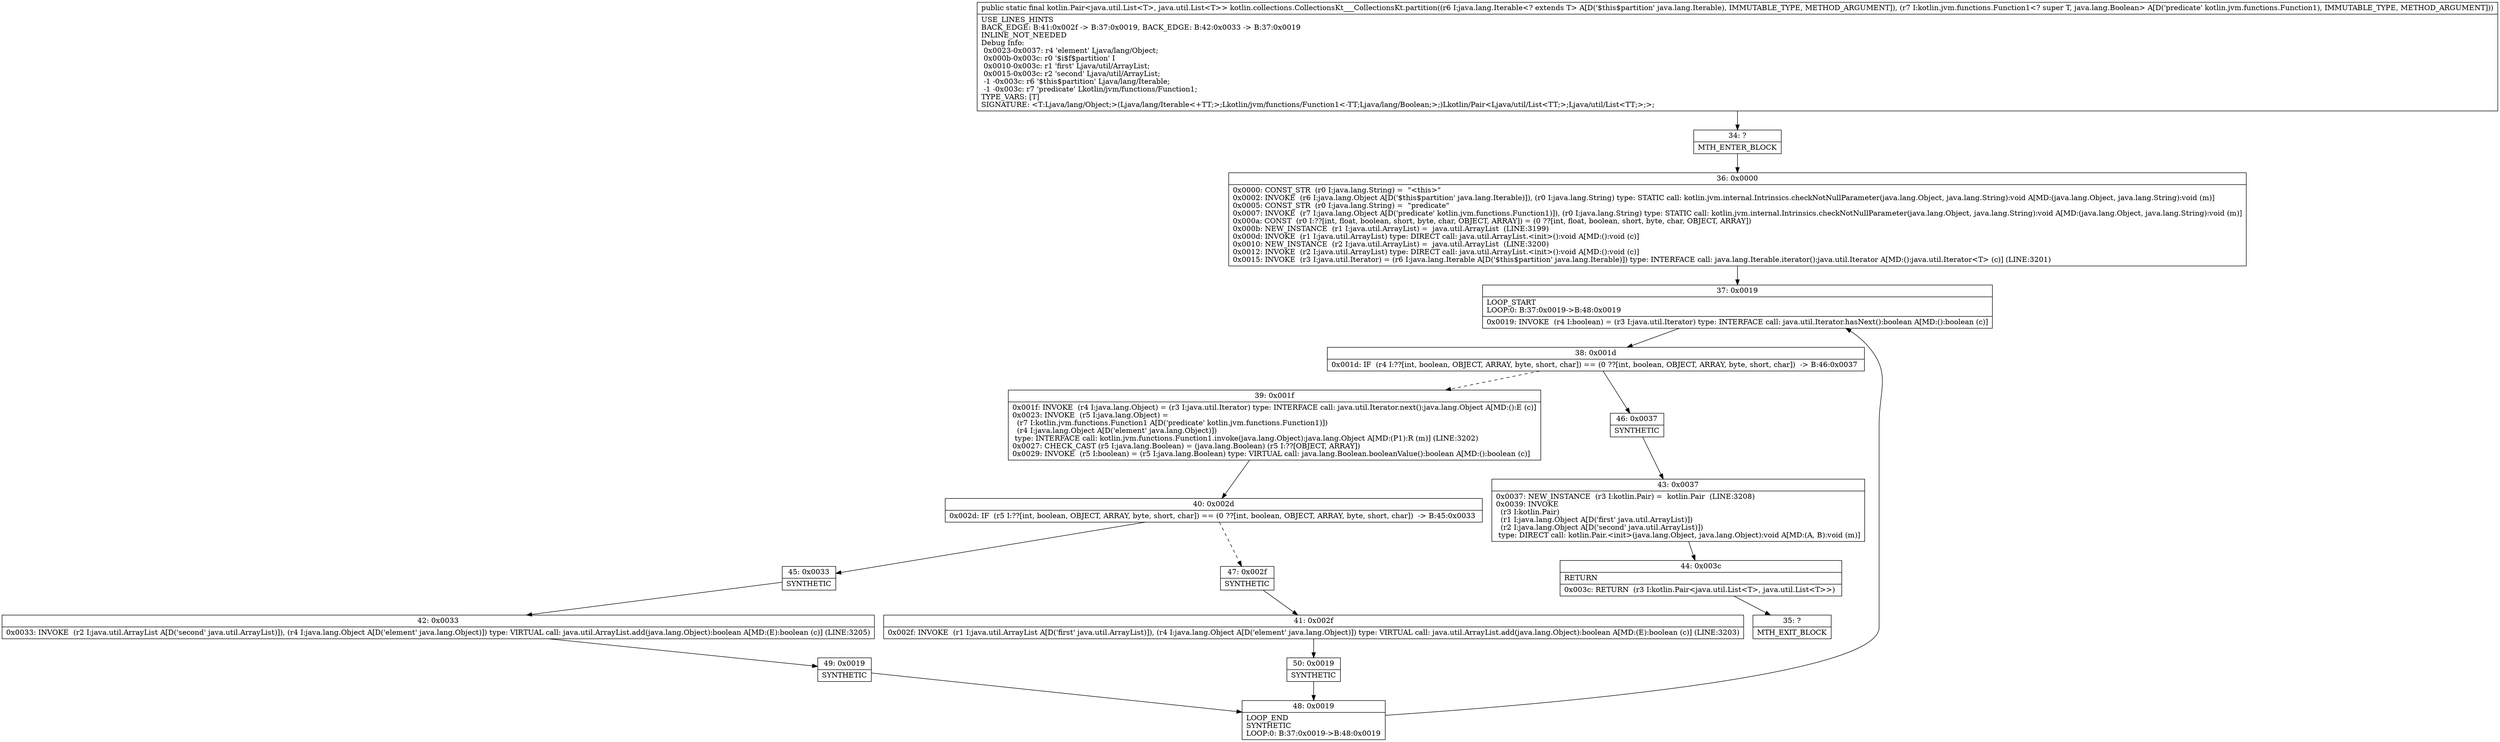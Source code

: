 digraph "CFG forkotlin.collections.CollectionsKt___CollectionsKt.partition(Ljava\/lang\/Iterable;Lkotlin\/jvm\/functions\/Function1;)Lkotlin\/Pair;" {
Node_34 [shape=record,label="{34\:\ ?|MTH_ENTER_BLOCK\l}"];
Node_36 [shape=record,label="{36\:\ 0x0000|0x0000: CONST_STR  (r0 I:java.lang.String) =  \"\<this\>\" \l0x0002: INVOKE  (r6 I:java.lang.Object A[D('$this$partition' java.lang.Iterable)]), (r0 I:java.lang.String) type: STATIC call: kotlin.jvm.internal.Intrinsics.checkNotNullParameter(java.lang.Object, java.lang.String):void A[MD:(java.lang.Object, java.lang.String):void (m)]\l0x0005: CONST_STR  (r0 I:java.lang.String) =  \"predicate\" \l0x0007: INVOKE  (r7 I:java.lang.Object A[D('predicate' kotlin.jvm.functions.Function1)]), (r0 I:java.lang.String) type: STATIC call: kotlin.jvm.internal.Intrinsics.checkNotNullParameter(java.lang.Object, java.lang.String):void A[MD:(java.lang.Object, java.lang.String):void (m)]\l0x000a: CONST  (r0 I:??[int, float, boolean, short, byte, char, OBJECT, ARRAY]) = (0 ??[int, float, boolean, short, byte, char, OBJECT, ARRAY]) \l0x000b: NEW_INSTANCE  (r1 I:java.util.ArrayList) =  java.util.ArrayList  (LINE:3199)\l0x000d: INVOKE  (r1 I:java.util.ArrayList) type: DIRECT call: java.util.ArrayList.\<init\>():void A[MD:():void (c)]\l0x0010: NEW_INSTANCE  (r2 I:java.util.ArrayList) =  java.util.ArrayList  (LINE:3200)\l0x0012: INVOKE  (r2 I:java.util.ArrayList) type: DIRECT call: java.util.ArrayList.\<init\>():void A[MD:():void (c)]\l0x0015: INVOKE  (r3 I:java.util.Iterator) = (r6 I:java.lang.Iterable A[D('$this$partition' java.lang.Iterable)]) type: INTERFACE call: java.lang.Iterable.iterator():java.util.Iterator A[MD:():java.util.Iterator\<T\> (c)] (LINE:3201)\l}"];
Node_37 [shape=record,label="{37\:\ 0x0019|LOOP_START\lLOOP:0: B:37:0x0019\-\>B:48:0x0019\l|0x0019: INVOKE  (r4 I:boolean) = (r3 I:java.util.Iterator) type: INTERFACE call: java.util.Iterator.hasNext():boolean A[MD:():boolean (c)]\l}"];
Node_38 [shape=record,label="{38\:\ 0x001d|0x001d: IF  (r4 I:??[int, boolean, OBJECT, ARRAY, byte, short, char]) == (0 ??[int, boolean, OBJECT, ARRAY, byte, short, char])  \-\> B:46:0x0037 \l}"];
Node_39 [shape=record,label="{39\:\ 0x001f|0x001f: INVOKE  (r4 I:java.lang.Object) = (r3 I:java.util.Iterator) type: INTERFACE call: java.util.Iterator.next():java.lang.Object A[MD:():E (c)]\l0x0023: INVOKE  (r5 I:java.lang.Object) = \l  (r7 I:kotlin.jvm.functions.Function1 A[D('predicate' kotlin.jvm.functions.Function1)])\l  (r4 I:java.lang.Object A[D('element' java.lang.Object)])\l type: INTERFACE call: kotlin.jvm.functions.Function1.invoke(java.lang.Object):java.lang.Object A[MD:(P1):R (m)] (LINE:3202)\l0x0027: CHECK_CAST (r5 I:java.lang.Boolean) = (java.lang.Boolean) (r5 I:??[OBJECT, ARRAY]) \l0x0029: INVOKE  (r5 I:boolean) = (r5 I:java.lang.Boolean) type: VIRTUAL call: java.lang.Boolean.booleanValue():boolean A[MD:():boolean (c)]\l}"];
Node_40 [shape=record,label="{40\:\ 0x002d|0x002d: IF  (r5 I:??[int, boolean, OBJECT, ARRAY, byte, short, char]) == (0 ??[int, boolean, OBJECT, ARRAY, byte, short, char])  \-\> B:45:0x0033 \l}"];
Node_45 [shape=record,label="{45\:\ 0x0033|SYNTHETIC\l}"];
Node_42 [shape=record,label="{42\:\ 0x0033|0x0033: INVOKE  (r2 I:java.util.ArrayList A[D('second' java.util.ArrayList)]), (r4 I:java.lang.Object A[D('element' java.lang.Object)]) type: VIRTUAL call: java.util.ArrayList.add(java.lang.Object):boolean A[MD:(E):boolean (c)] (LINE:3205)\l}"];
Node_49 [shape=record,label="{49\:\ 0x0019|SYNTHETIC\l}"];
Node_48 [shape=record,label="{48\:\ 0x0019|LOOP_END\lSYNTHETIC\lLOOP:0: B:37:0x0019\-\>B:48:0x0019\l}"];
Node_47 [shape=record,label="{47\:\ 0x002f|SYNTHETIC\l}"];
Node_41 [shape=record,label="{41\:\ 0x002f|0x002f: INVOKE  (r1 I:java.util.ArrayList A[D('first' java.util.ArrayList)]), (r4 I:java.lang.Object A[D('element' java.lang.Object)]) type: VIRTUAL call: java.util.ArrayList.add(java.lang.Object):boolean A[MD:(E):boolean (c)] (LINE:3203)\l}"];
Node_50 [shape=record,label="{50\:\ 0x0019|SYNTHETIC\l}"];
Node_46 [shape=record,label="{46\:\ 0x0037|SYNTHETIC\l}"];
Node_43 [shape=record,label="{43\:\ 0x0037|0x0037: NEW_INSTANCE  (r3 I:kotlin.Pair) =  kotlin.Pair  (LINE:3208)\l0x0039: INVOKE  \l  (r3 I:kotlin.Pair)\l  (r1 I:java.lang.Object A[D('first' java.util.ArrayList)])\l  (r2 I:java.lang.Object A[D('second' java.util.ArrayList)])\l type: DIRECT call: kotlin.Pair.\<init\>(java.lang.Object, java.lang.Object):void A[MD:(A, B):void (m)]\l}"];
Node_44 [shape=record,label="{44\:\ 0x003c|RETURN\l|0x003c: RETURN  (r3 I:kotlin.Pair\<java.util.List\<T\>, java.util.List\<T\>\>) \l}"];
Node_35 [shape=record,label="{35\:\ ?|MTH_EXIT_BLOCK\l}"];
MethodNode[shape=record,label="{public static final kotlin.Pair\<java.util.List\<T\>, java.util.List\<T\>\> kotlin.collections.CollectionsKt___CollectionsKt.partition((r6 I:java.lang.Iterable\<? extends T\> A[D('$this$partition' java.lang.Iterable), IMMUTABLE_TYPE, METHOD_ARGUMENT]), (r7 I:kotlin.jvm.functions.Function1\<? super T, java.lang.Boolean\> A[D('predicate' kotlin.jvm.functions.Function1), IMMUTABLE_TYPE, METHOD_ARGUMENT]))  | USE_LINES_HINTS\lBACK_EDGE: B:41:0x002f \-\> B:37:0x0019, BACK_EDGE: B:42:0x0033 \-\> B:37:0x0019\lINLINE_NOT_NEEDED\lDebug Info:\l  0x0023\-0x0037: r4 'element' Ljava\/lang\/Object;\l  0x000b\-0x003c: r0 '$i$f$partition' I\l  0x0010\-0x003c: r1 'first' Ljava\/util\/ArrayList;\l  0x0015\-0x003c: r2 'second' Ljava\/util\/ArrayList;\l  \-1 \-0x003c: r6 '$this$partition' Ljava\/lang\/Iterable;\l  \-1 \-0x003c: r7 'predicate' Lkotlin\/jvm\/functions\/Function1;\lTYPE_VARS: [T]\lSIGNATURE: \<T:Ljava\/lang\/Object;\>(Ljava\/lang\/Iterable\<+TT;\>;Lkotlin\/jvm\/functions\/Function1\<\-TT;Ljava\/lang\/Boolean;\>;)Lkotlin\/Pair\<Ljava\/util\/List\<TT;\>;Ljava\/util\/List\<TT;\>;\>;\l}"];
MethodNode -> Node_34;Node_34 -> Node_36;
Node_36 -> Node_37;
Node_37 -> Node_38;
Node_38 -> Node_39[style=dashed];
Node_38 -> Node_46;
Node_39 -> Node_40;
Node_40 -> Node_45;
Node_40 -> Node_47[style=dashed];
Node_45 -> Node_42;
Node_42 -> Node_49;
Node_49 -> Node_48;
Node_48 -> Node_37;
Node_47 -> Node_41;
Node_41 -> Node_50;
Node_50 -> Node_48;
Node_46 -> Node_43;
Node_43 -> Node_44;
Node_44 -> Node_35;
}

